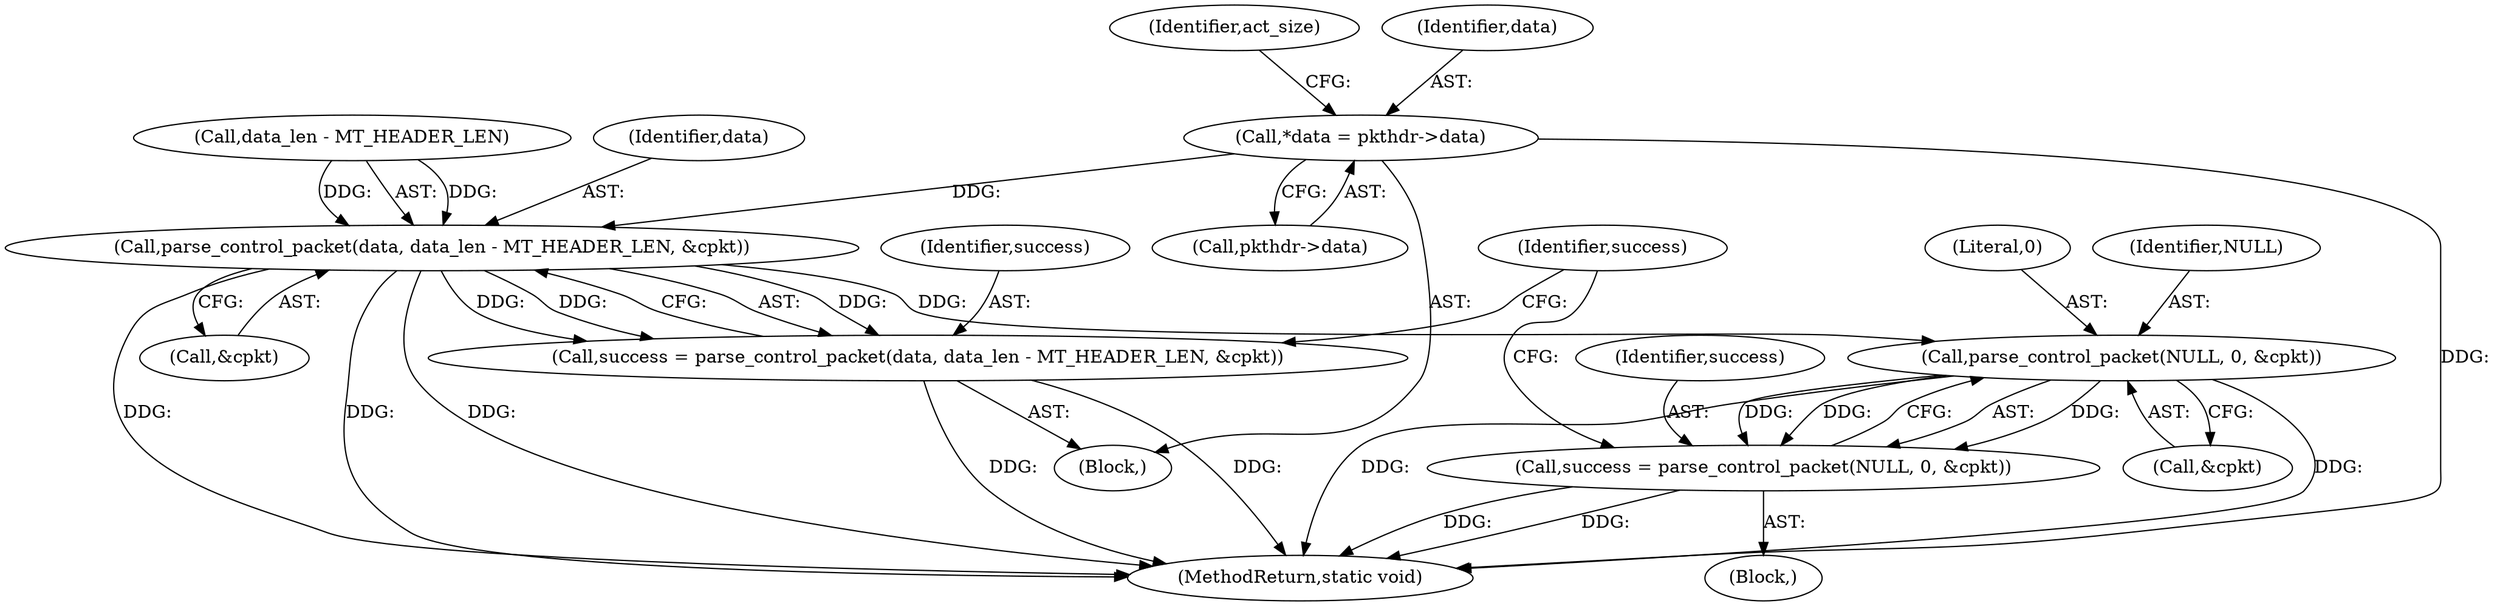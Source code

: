 digraph "0_MAC-Telnet_b69d11727d4f0f8cf719c79e3fb700f55ca03e9a_1@pointer" {
"1000112" [label="(Call,*data = pkthdr->data)"];
"1000140" [label="(Call,parse_control_packet(data, data_len - MT_HEADER_LEN, &cpkt))"];
"1000138" [label="(Call,success = parse_control_packet(data, data_len - MT_HEADER_LEN, &cpkt))"];
"1000450" [label="(Call,parse_control_packet(NULL, 0, &cpkt))"];
"1000448" [label="(Call,success = parse_control_packet(NULL, 0, &cpkt))"];
"1000145" [label="(Call,&cpkt)"];
"1000142" [label="(Call,data_len - MT_HEADER_LEN)"];
"1000449" [label="(Identifier,success)"];
"1000108" [label="(Block,)"];
"1000450" [label="(Call,parse_control_packet(NULL, 0, &cpkt))"];
"1000140" [label="(Call,parse_control_packet(data, data_len - MT_HEADER_LEN, &cpkt))"];
"1000149" [label="(Block,)"];
"1000119" [label="(Identifier,act_size)"];
"1000112" [label="(Call,*data = pkthdr->data)"];
"1000114" [label="(Call,pkthdr->data)"];
"1000138" [label="(Call,success = parse_control_packet(data, data_len - MT_HEADER_LEN, &cpkt))"];
"1000451" [label="(Identifier,NULL)"];
"1000453" [label="(Call,&cpkt)"];
"1000448" [label="(Call,success = parse_control_packet(NULL, 0, &cpkt))"];
"1000452" [label="(Literal,0)"];
"1000139" [label="(Identifier,success)"];
"1000148" [label="(Identifier,success)"];
"1000484" [label="(MethodReturn,static void)"];
"1000141" [label="(Identifier,data)"];
"1000113" [label="(Identifier,data)"];
"1000112" -> "1000108"  [label="AST: "];
"1000112" -> "1000114"  [label="CFG: "];
"1000113" -> "1000112"  [label="AST: "];
"1000114" -> "1000112"  [label="AST: "];
"1000119" -> "1000112"  [label="CFG: "];
"1000112" -> "1000484"  [label="DDG: "];
"1000112" -> "1000140"  [label="DDG: "];
"1000140" -> "1000138"  [label="AST: "];
"1000140" -> "1000145"  [label="CFG: "];
"1000141" -> "1000140"  [label="AST: "];
"1000142" -> "1000140"  [label="AST: "];
"1000145" -> "1000140"  [label="AST: "];
"1000138" -> "1000140"  [label="CFG: "];
"1000140" -> "1000484"  [label="DDG: "];
"1000140" -> "1000484"  [label="DDG: "];
"1000140" -> "1000484"  [label="DDG: "];
"1000140" -> "1000138"  [label="DDG: "];
"1000140" -> "1000138"  [label="DDG: "];
"1000140" -> "1000138"  [label="DDG: "];
"1000142" -> "1000140"  [label="DDG: "];
"1000142" -> "1000140"  [label="DDG: "];
"1000140" -> "1000450"  [label="DDG: "];
"1000138" -> "1000108"  [label="AST: "];
"1000139" -> "1000138"  [label="AST: "];
"1000148" -> "1000138"  [label="CFG: "];
"1000138" -> "1000484"  [label="DDG: "];
"1000138" -> "1000484"  [label="DDG: "];
"1000450" -> "1000448"  [label="AST: "];
"1000450" -> "1000453"  [label="CFG: "];
"1000451" -> "1000450"  [label="AST: "];
"1000452" -> "1000450"  [label="AST: "];
"1000453" -> "1000450"  [label="AST: "];
"1000448" -> "1000450"  [label="CFG: "];
"1000450" -> "1000484"  [label="DDG: "];
"1000450" -> "1000484"  [label="DDG: "];
"1000450" -> "1000448"  [label="DDG: "];
"1000450" -> "1000448"  [label="DDG: "];
"1000450" -> "1000448"  [label="DDG: "];
"1000448" -> "1000149"  [label="AST: "];
"1000449" -> "1000448"  [label="AST: "];
"1000148" -> "1000448"  [label="CFG: "];
"1000448" -> "1000484"  [label="DDG: "];
"1000448" -> "1000484"  [label="DDG: "];
}
